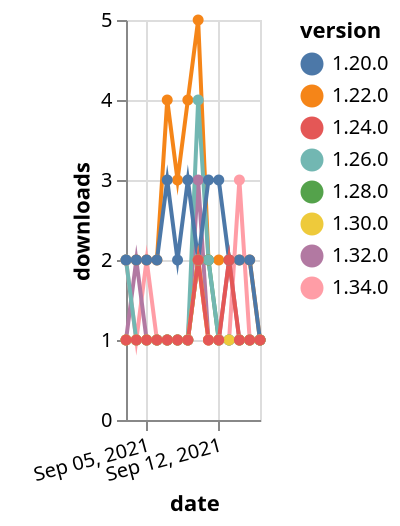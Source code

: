 {"$schema": "https://vega.github.io/schema/vega-lite/v5.json", "description": "A simple bar chart with embedded data.", "data": {"values": [{"date": "2021-09-03", "total": 119, "delta": 2, "version": "1.34.0"}, {"date": "2021-09-04", "total": 120, "delta": 1, "version": "1.34.0"}, {"date": "2021-09-05", "total": 122, "delta": 2, "version": "1.34.0"}, {"date": "2021-09-06", "total": 123, "delta": 1, "version": "1.34.0"}, {"date": "2021-09-07", "total": 124, "delta": 1, "version": "1.34.0"}, {"date": "2021-09-08", "total": 125, "delta": 1, "version": "1.34.0"}, {"date": "2021-09-09", "total": 126, "delta": 1, "version": "1.34.0"}, {"date": "2021-09-10", "total": 128, "delta": 2, "version": "1.34.0"}, {"date": "2021-09-11", "total": 129, "delta": 1, "version": "1.34.0"}, {"date": "2021-09-12", "total": 130, "delta": 1, "version": "1.34.0"}, {"date": "2021-09-13", "total": 131, "delta": 1, "version": "1.34.0"}, {"date": "2021-09-14", "total": 134, "delta": 3, "version": "1.34.0"}, {"date": "2021-09-15", "total": 135, "delta": 1, "version": "1.34.0"}, {"date": "2021-09-16", "total": 136, "delta": 1, "version": "1.34.0"}, {"date": "2021-09-03", "total": 185, "delta": 1, "version": "1.32.0"}, {"date": "2021-09-04", "total": 187, "delta": 2, "version": "1.32.0"}, {"date": "2021-09-05", "total": 188, "delta": 1, "version": "1.32.0"}, {"date": "2021-09-06", "total": 189, "delta": 1, "version": "1.32.0"}, {"date": "2021-09-07", "total": 190, "delta": 1, "version": "1.32.0"}, {"date": "2021-09-08", "total": 191, "delta": 1, "version": "1.32.0"}, {"date": "2021-09-09", "total": 192, "delta": 1, "version": "1.32.0"}, {"date": "2021-09-10", "total": 195, "delta": 3, "version": "1.32.0"}, {"date": "2021-09-11", "total": 196, "delta": 1, "version": "1.32.0"}, {"date": "2021-09-12", "total": 197, "delta": 1, "version": "1.32.0"}, {"date": "2021-09-13", "total": 199, "delta": 2, "version": "1.32.0"}, {"date": "2021-09-14", "total": 200, "delta": 1, "version": "1.32.0"}, {"date": "2021-09-15", "total": 201, "delta": 1, "version": "1.32.0"}, {"date": "2021-09-16", "total": 202, "delta": 1, "version": "1.32.0"}, {"date": "2021-09-03", "total": 2532, "delta": 2, "version": "1.22.0"}, {"date": "2021-09-04", "total": 2534, "delta": 2, "version": "1.22.0"}, {"date": "2021-09-05", "total": 2536, "delta": 2, "version": "1.22.0"}, {"date": "2021-09-06", "total": 2538, "delta": 2, "version": "1.22.0"}, {"date": "2021-09-07", "total": 2542, "delta": 4, "version": "1.22.0"}, {"date": "2021-09-08", "total": 2545, "delta": 3, "version": "1.22.0"}, {"date": "2021-09-09", "total": 2549, "delta": 4, "version": "1.22.0"}, {"date": "2021-09-10", "total": 2554, "delta": 5, "version": "1.22.0"}, {"date": "2021-09-11", "total": 2556, "delta": 2, "version": "1.22.0"}, {"date": "2021-09-12", "total": 2558, "delta": 2, "version": "1.22.0"}, {"date": "2021-09-13", "total": 2560, "delta": 2, "version": "1.22.0"}, {"date": "2021-09-14", "total": 2562, "delta": 2, "version": "1.22.0"}, {"date": "2021-09-15", "total": 2564, "delta": 2, "version": "1.22.0"}, {"date": "2021-09-16", "total": 2565, "delta": 1, "version": "1.22.0"}, {"date": "2021-09-03", "total": 199, "delta": 1, "version": "1.28.0"}, {"date": "2021-09-04", "total": 200, "delta": 1, "version": "1.28.0"}, {"date": "2021-09-05", "total": 201, "delta": 1, "version": "1.28.0"}, {"date": "2021-09-06", "total": 202, "delta": 1, "version": "1.28.0"}, {"date": "2021-09-07", "total": 203, "delta": 1, "version": "1.28.0"}, {"date": "2021-09-08", "total": 204, "delta": 1, "version": "1.28.0"}, {"date": "2021-09-09", "total": 205, "delta": 1, "version": "1.28.0"}, {"date": "2021-09-10", "total": 207, "delta": 2, "version": "1.28.0"}, {"date": "2021-09-11", "total": 209, "delta": 2, "version": "1.28.0"}, {"date": "2021-09-12", "total": 210, "delta": 1, "version": "1.28.0"}, {"date": "2021-09-13", "total": 211, "delta": 1, "version": "1.28.0"}, {"date": "2021-09-14", "total": 212, "delta": 1, "version": "1.28.0"}, {"date": "2021-09-15", "total": 213, "delta": 1, "version": "1.28.0"}, {"date": "2021-09-16", "total": 214, "delta": 1, "version": "1.28.0"}, {"date": "2021-09-03", "total": 346, "delta": 2, "version": "1.26.0"}, {"date": "2021-09-04", "total": 347, "delta": 1, "version": "1.26.0"}, {"date": "2021-09-05", "total": 348, "delta": 1, "version": "1.26.0"}, {"date": "2021-09-06", "total": 349, "delta": 1, "version": "1.26.0"}, {"date": "2021-09-07", "total": 350, "delta": 1, "version": "1.26.0"}, {"date": "2021-09-08", "total": 351, "delta": 1, "version": "1.26.0"}, {"date": "2021-09-09", "total": 352, "delta": 1, "version": "1.26.0"}, {"date": "2021-09-10", "total": 356, "delta": 4, "version": "1.26.0"}, {"date": "2021-09-11", "total": 358, "delta": 2, "version": "1.26.0"}, {"date": "2021-09-12", "total": 359, "delta": 1, "version": "1.26.0"}, {"date": "2021-09-13", "total": 360, "delta": 1, "version": "1.26.0"}, {"date": "2021-09-14", "total": 361, "delta": 1, "version": "1.26.0"}, {"date": "2021-09-15", "total": 362, "delta": 1, "version": "1.26.0"}, {"date": "2021-09-16", "total": 363, "delta": 1, "version": "1.26.0"}, {"date": "2021-09-03", "total": 2357, "delta": 2, "version": "1.20.0"}, {"date": "2021-09-04", "total": 2359, "delta": 2, "version": "1.20.0"}, {"date": "2021-09-05", "total": 2361, "delta": 2, "version": "1.20.0"}, {"date": "2021-09-06", "total": 2363, "delta": 2, "version": "1.20.0"}, {"date": "2021-09-07", "total": 2366, "delta": 3, "version": "1.20.0"}, {"date": "2021-09-08", "total": 2368, "delta": 2, "version": "1.20.0"}, {"date": "2021-09-09", "total": 2371, "delta": 3, "version": "1.20.0"}, {"date": "2021-09-10", "total": 2373, "delta": 2, "version": "1.20.0"}, {"date": "2021-09-11", "total": 2376, "delta": 3, "version": "1.20.0"}, {"date": "2021-09-12", "total": 2379, "delta": 3, "version": "1.20.0"}, {"date": "2021-09-13", "total": 2381, "delta": 2, "version": "1.20.0"}, {"date": "2021-09-14", "total": 2383, "delta": 2, "version": "1.20.0"}, {"date": "2021-09-15", "total": 2385, "delta": 2, "version": "1.20.0"}, {"date": "2021-09-16", "total": 2386, "delta": 1, "version": "1.20.0"}, {"date": "2021-09-03", "total": 169, "delta": 1, "version": "1.30.0"}, {"date": "2021-09-04", "total": 170, "delta": 1, "version": "1.30.0"}, {"date": "2021-09-05", "total": 171, "delta": 1, "version": "1.30.0"}, {"date": "2021-09-06", "total": 172, "delta": 1, "version": "1.30.0"}, {"date": "2021-09-07", "total": 173, "delta": 1, "version": "1.30.0"}, {"date": "2021-09-08", "total": 174, "delta": 1, "version": "1.30.0"}, {"date": "2021-09-09", "total": 175, "delta": 1, "version": "1.30.0"}, {"date": "2021-09-10", "total": 177, "delta": 2, "version": "1.30.0"}, {"date": "2021-09-11", "total": 178, "delta": 1, "version": "1.30.0"}, {"date": "2021-09-12", "total": 179, "delta": 1, "version": "1.30.0"}, {"date": "2021-09-13", "total": 180, "delta": 1, "version": "1.30.0"}, {"date": "2021-09-14", "total": 181, "delta": 1, "version": "1.30.0"}, {"date": "2021-09-15", "total": 182, "delta": 1, "version": "1.30.0"}, {"date": "2021-09-16", "total": 183, "delta": 1, "version": "1.30.0"}, {"date": "2021-09-03", "total": 260, "delta": 1, "version": "1.24.0"}, {"date": "2021-09-04", "total": 261, "delta": 1, "version": "1.24.0"}, {"date": "2021-09-05", "total": 262, "delta": 1, "version": "1.24.0"}, {"date": "2021-09-06", "total": 263, "delta": 1, "version": "1.24.0"}, {"date": "2021-09-07", "total": 264, "delta": 1, "version": "1.24.0"}, {"date": "2021-09-08", "total": 265, "delta": 1, "version": "1.24.0"}, {"date": "2021-09-09", "total": 266, "delta": 1, "version": "1.24.0"}, {"date": "2021-09-10", "total": 268, "delta": 2, "version": "1.24.0"}, {"date": "2021-09-11", "total": 269, "delta": 1, "version": "1.24.0"}, {"date": "2021-09-12", "total": 270, "delta": 1, "version": "1.24.0"}, {"date": "2021-09-13", "total": 272, "delta": 2, "version": "1.24.0"}, {"date": "2021-09-14", "total": 273, "delta": 1, "version": "1.24.0"}, {"date": "2021-09-15", "total": 274, "delta": 1, "version": "1.24.0"}, {"date": "2021-09-16", "total": 275, "delta": 1, "version": "1.24.0"}]}, "width": "container", "mark": {"type": "line", "point": {"filled": true}}, "encoding": {"x": {"field": "date", "type": "temporal", "timeUnit": "yearmonthdate", "title": "date", "axis": {"labelAngle": -15}}, "y": {"field": "delta", "type": "quantitative", "title": "downloads"}, "color": {"field": "version", "type": "nominal"}, "tooltip": {"field": "delta"}}}